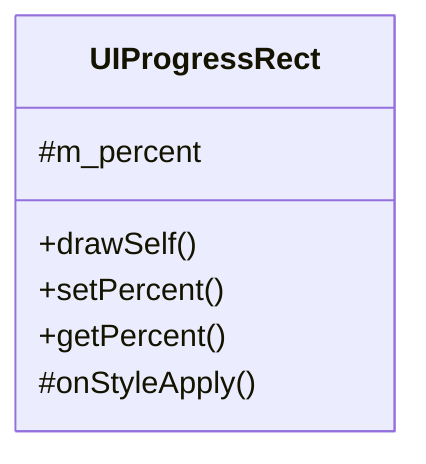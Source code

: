 classDiagram
    class UIProgressRect {
        +drawSelf()
        +setPercent()
        +getPercent()
        #onStyleApply()
        #m_percent
    }